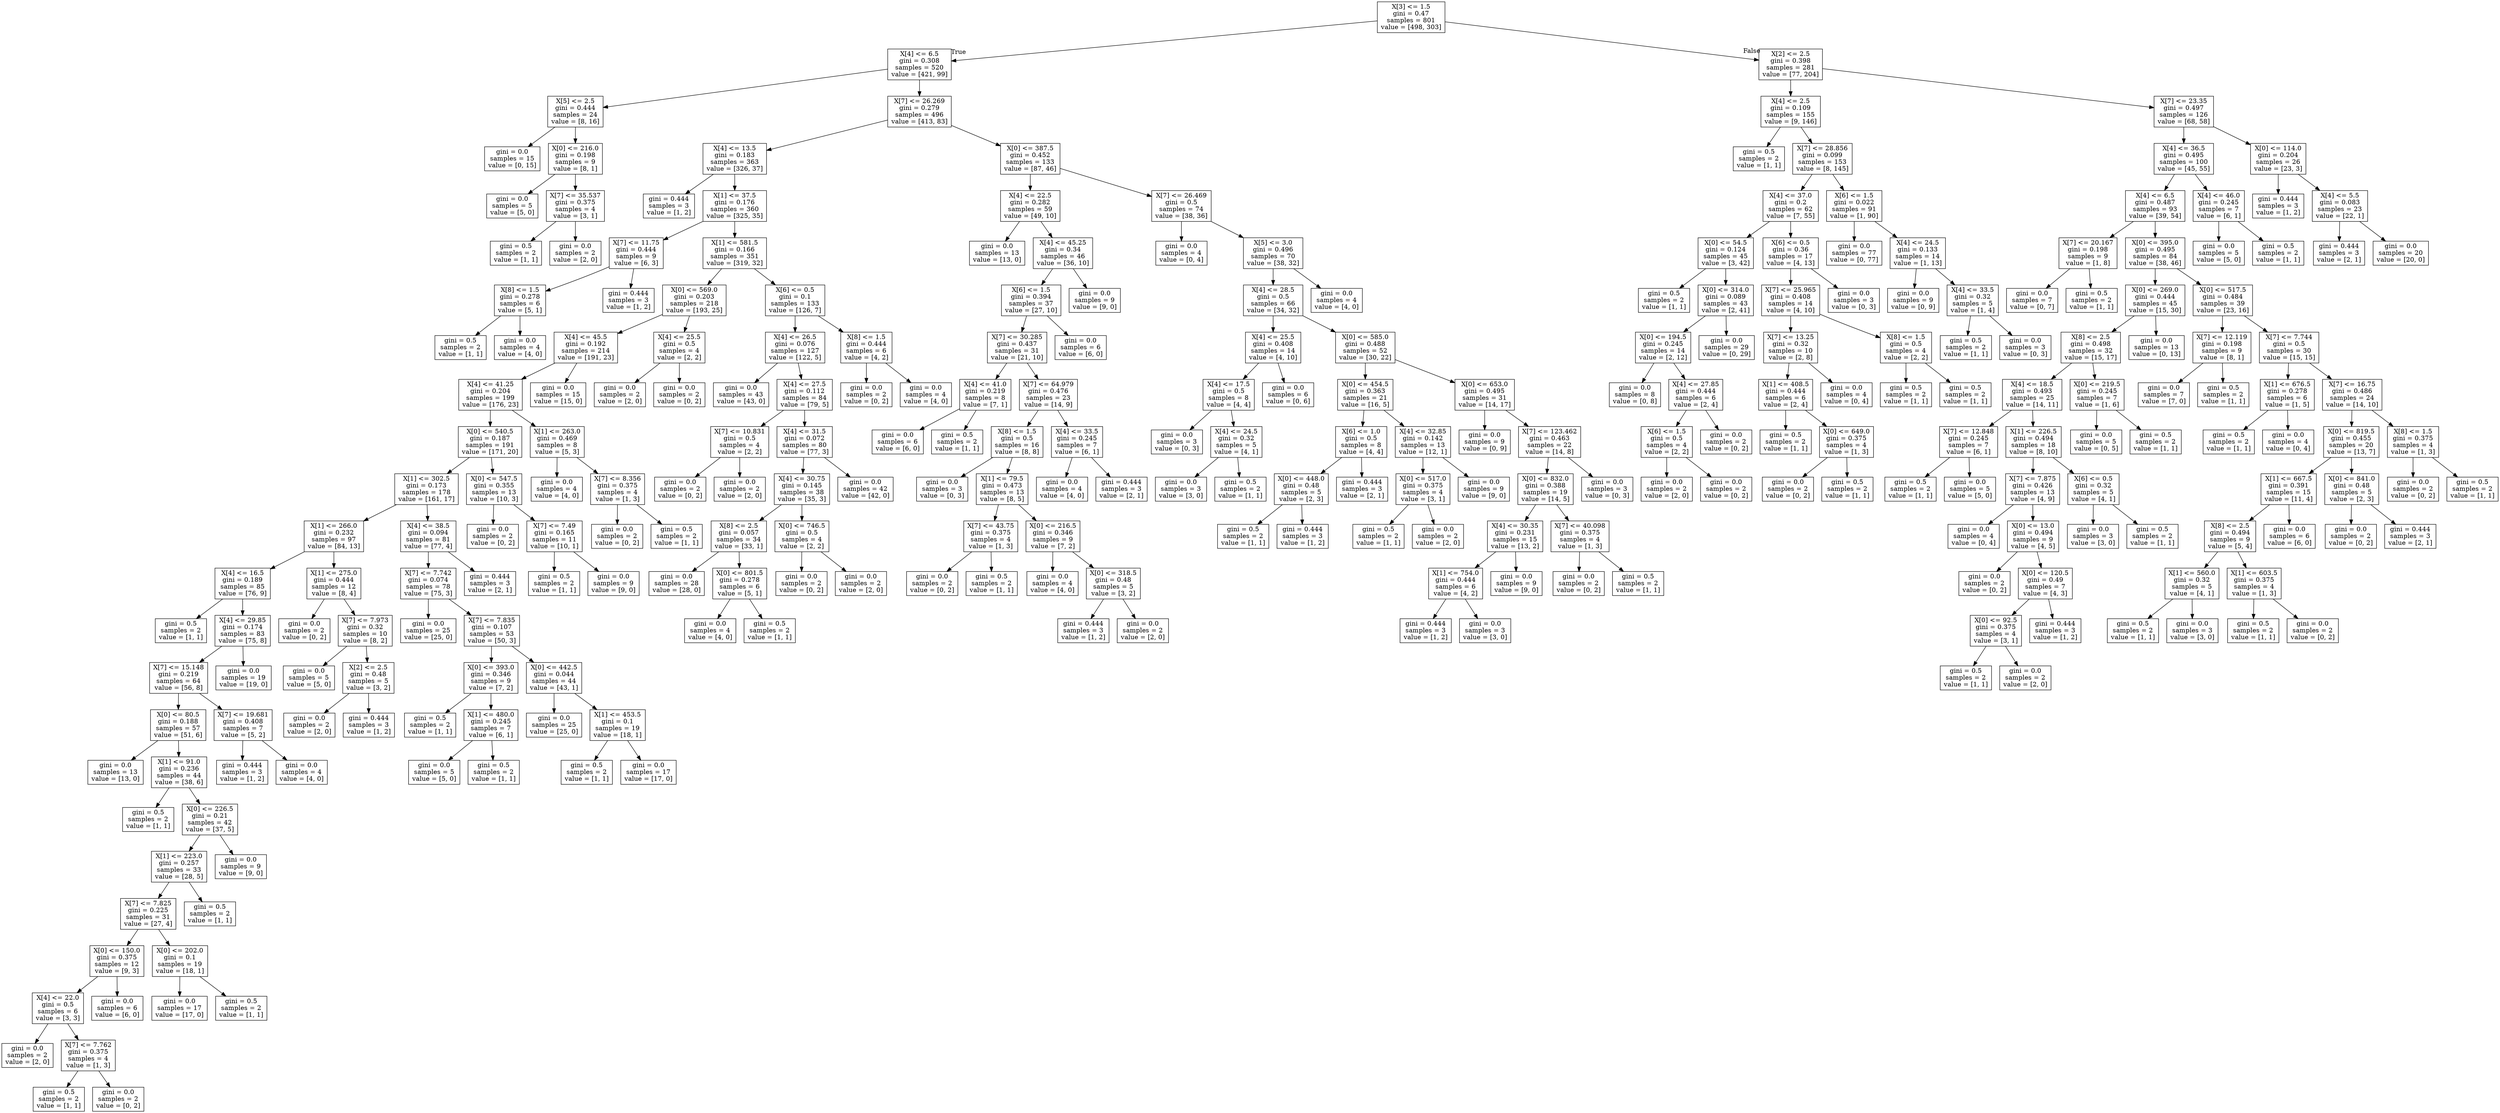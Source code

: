 digraph Tree {
node [shape=box] ;
0 [label="X[3] <= 1.5\ngini = 0.47\nsamples = 801\nvalue = [498, 303]"] ;
1 [label="X[4] <= 6.5\ngini = 0.308\nsamples = 520\nvalue = [421, 99]"] ;
0 -> 1 [labeldistance=2.5, labelangle=45, headlabel="True"] ;
2 [label="X[5] <= 2.5\ngini = 0.444\nsamples = 24\nvalue = [8, 16]"] ;
1 -> 2 ;
3 [label="gini = 0.0\nsamples = 15\nvalue = [0, 15]"] ;
2 -> 3 ;
4 [label="X[0] <= 216.0\ngini = 0.198\nsamples = 9\nvalue = [8, 1]"] ;
2 -> 4 ;
5 [label="gini = 0.0\nsamples = 5\nvalue = [5, 0]"] ;
4 -> 5 ;
6 [label="X[7] <= 35.537\ngini = 0.375\nsamples = 4\nvalue = [3, 1]"] ;
4 -> 6 ;
7 [label="gini = 0.5\nsamples = 2\nvalue = [1, 1]"] ;
6 -> 7 ;
8 [label="gini = 0.0\nsamples = 2\nvalue = [2, 0]"] ;
6 -> 8 ;
9 [label="X[7] <= 26.269\ngini = 0.279\nsamples = 496\nvalue = [413, 83]"] ;
1 -> 9 ;
10 [label="X[4] <= 13.5\ngini = 0.183\nsamples = 363\nvalue = [326, 37]"] ;
9 -> 10 ;
11 [label="gini = 0.444\nsamples = 3\nvalue = [1, 2]"] ;
10 -> 11 ;
12 [label="X[1] <= 37.5\ngini = 0.176\nsamples = 360\nvalue = [325, 35]"] ;
10 -> 12 ;
13 [label="X[7] <= 11.75\ngini = 0.444\nsamples = 9\nvalue = [6, 3]"] ;
12 -> 13 ;
14 [label="X[8] <= 1.5\ngini = 0.278\nsamples = 6\nvalue = [5, 1]"] ;
13 -> 14 ;
15 [label="gini = 0.5\nsamples = 2\nvalue = [1, 1]"] ;
14 -> 15 ;
16 [label="gini = 0.0\nsamples = 4\nvalue = [4, 0]"] ;
14 -> 16 ;
17 [label="gini = 0.444\nsamples = 3\nvalue = [1, 2]"] ;
13 -> 17 ;
18 [label="X[1] <= 581.5\ngini = 0.166\nsamples = 351\nvalue = [319, 32]"] ;
12 -> 18 ;
19 [label="X[0] <= 569.0\ngini = 0.203\nsamples = 218\nvalue = [193, 25]"] ;
18 -> 19 ;
20 [label="X[4] <= 45.5\ngini = 0.192\nsamples = 214\nvalue = [191, 23]"] ;
19 -> 20 ;
21 [label="X[4] <= 41.25\ngini = 0.204\nsamples = 199\nvalue = [176, 23]"] ;
20 -> 21 ;
22 [label="X[0] <= 540.5\ngini = 0.187\nsamples = 191\nvalue = [171, 20]"] ;
21 -> 22 ;
23 [label="X[1] <= 302.5\ngini = 0.173\nsamples = 178\nvalue = [161, 17]"] ;
22 -> 23 ;
24 [label="X[1] <= 266.0\ngini = 0.232\nsamples = 97\nvalue = [84, 13]"] ;
23 -> 24 ;
25 [label="X[4] <= 16.5\ngini = 0.189\nsamples = 85\nvalue = [76, 9]"] ;
24 -> 25 ;
26 [label="gini = 0.5\nsamples = 2\nvalue = [1, 1]"] ;
25 -> 26 ;
27 [label="X[4] <= 29.85\ngini = 0.174\nsamples = 83\nvalue = [75, 8]"] ;
25 -> 27 ;
28 [label="X[7] <= 15.148\ngini = 0.219\nsamples = 64\nvalue = [56, 8]"] ;
27 -> 28 ;
29 [label="X[0] <= 80.5\ngini = 0.188\nsamples = 57\nvalue = [51, 6]"] ;
28 -> 29 ;
30 [label="gini = 0.0\nsamples = 13\nvalue = [13, 0]"] ;
29 -> 30 ;
31 [label="X[1] <= 91.0\ngini = 0.236\nsamples = 44\nvalue = [38, 6]"] ;
29 -> 31 ;
32 [label="gini = 0.5\nsamples = 2\nvalue = [1, 1]"] ;
31 -> 32 ;
33 [label="X[0] <= 226.5\ngini = 0.21\nsamples = 42\nvalue = [37, 5]"] ;
31 -> 33 ;
34 [label="X[1] <= 223.0\ngini = 0.257\nsamples = 33\nvalue = [28, 5]"] ;
33 -> 34 ;
35 [label="X[7] <= 7.825\ngini = 0.225\nsamples = 31\nvalue = [27, 4]"] ;
34 -> 35 ;
36 [label="X[0] <= 150.0\ngini = 0.375\nsamples = 12\nvalue = [9, 3]"] ;
35 -> 36 ;
37 [label="X[4] <= 22.0\ngini = 0.5\nsamples = 6\nvalue = [3, 3]"] ;
36 -> 37 ;
38 [label="gini = 0.0\nsamples = 2\nvalue = [2, 0]"] ;
37 -> 38 ;
39 [label="X[7] <= 7.762\ngini = 0.375\nsamples = 4\nvalue = [1, 3]"] ;
37 -> 39 ;
40 [label="gini = 0.5\nsamples = 2\nvalue = [1, 1]"] ;
39 -> 40 ;
41 [label="gini = 0.0\nsamples = 2\nvalue = [0, 2]"] ;
39 -> 41 ;
42 [label="gini = 0.0\nsamples = 6\nvalue = [6, 0]"] ;
36 -> 42 ;
43 [label="X[0] <= 202.0\ngini = 0.1\nsamples = 19\nvalue = [18, 1]"] ;
35 -> 43 ;
44 [label="gini = 0.0\nsamples = 17\nvalue = [17, 0]"] ;
43 -> 44 ;
45 [label="gini = 0.5\nsamples = 2\nvalue = [1, 1]"] ;
43 -> 45 ;
46 [label="gini = 0.5\nsamples = 2\nvalue = [1, 1]"] ;
34 -> 46 ;
47 [label="gini = 0.0\nsamples = 9\nvalue = [9, 0]"] ;
33 -> 47 ;
48 [label="X[7] <= 19.681\ngini = 0.408\nsamples = 7\nvalue = [5, 2]"] ;
28 -> 48 ;
49 [label="gini = 0.444\nsamples = 3\nvalue = [1, 2]"] ;
48 -> 49 ;
50 [label="gini = 0.0\nsamples = 4\nvalue = [4, 0]"] ;
48 -> 50 ;
51 [label="gini = 0.0\nsamples = 19\nvalue = [19, 0]"] ;
27 -> 51 ;
52 [label="X[1] <= 275.0\ngini = 0.444\nsamples = 12\nvalue = [8, 4]"] ;
24 -> 52 ;
53 [label="gini = 0.0\nsamples = 2\nvalue = [0, 2]"] ;
52 -> 53 ;
54 [label="X[7] <= 7.973\ngini = 0.32\nsamples = 10\nvalue = [8, 2]"] ;
52 -> 54 ;
55 [label="gini = 0.0\nsamples = 5\nvalue = [5, 0]"] ;
54 -> 55 ;
56 [label="X[2] <= 2.5\ngini = 0.48\nsamples = 5\nvalue = [3, 2]"] ;
54 -> 56 ;
57 [label="gini = 0.0\nsamples = 2\nvalue = [2, 0]"] ;
56 -> 57 ;
58 [label="gini = 0.444\nsamples = 3\nvalue = [1, 2]"] ;
56 -> 58 ;
59 [label="X[4] <= 38.5\ngini = 0.094\nsamples = 81\nvalue = [77, 4]"] ;
23 -> 59 ;
60 [label="X[7] <= 7.742\ngini = 0.074\nsamples = 78\nvalue = [75, 3]"] ;
59 -> 60 ;
61 [label="gini = 0.0\nsamples = 25\nvalue = [25, 0]"] ;
60 -> 61 ;
62 [label="X[7] <= 7.835\ngini = 0.107\nsamples = 53\nvalue = [50, 3]"] ;
60 -> 62 ;
63 [label="X[0] <= 393.0\ngini = 0.346\nsamples = 9\nvalue = [7, 2]"] ;
62 -> 63 ;
64 [label="gini = 0.5\nsamples = 2\nvalue = [1, 1]"] ;
63 -> 64 ;
65 [label="X[1] <= 480.0\ngini = 0.245\nsamples = 7\nvalue = [6, 1]"] ;
63 -> 65 ;
66 [label="gini = 0.0\nsamples = 5\nvalue = [5, 0]"] ;
65 -> 66 ;
67 [label="gini = 0.5\nsamples = 2\nvalue = [1, 1]"] ;
65 -> 67 ;
68 [label="X[0] <= 442.5\ngini = 0.044\nsamples = 44\nvalue = [43, 1]"] ;
62 -> 68 ;
69 [label="gini = 0.0\nsamples = 25\nvalue = [25, 0]"] ;
68 -> 69 ;
70 [label="X[1] <= 453.5\ngini = 0.1\nsamples = 19\nvalue = [18, 1]"] ;
68 -> 70 ;
71 [label="gini = 0.5\nsamples = 2\nvalue = [1, 1]"] ;
70 -> 71 ;
72 [label="gini = 0.0\nsamples = 17\nvalue = [17, 0]"] ;
70 -> 72 ;
73 [label="gini = 0.444\nsamples = 3\nvalue = [2, 1]"] ;
59 -> 73 ;
74 [label="X[0] <= 547.5\ngini = 0.355\nsamples = 13\nvalue = [10, 3]"] ;
22 -> 74 ;
75 [label="gini = 0.0\nsamples = 2\nvalue = [0, 2]"] ;
74 -> 75 ;
76 [label="X[7] <= 7.49\ngini = 0.165\nsamples = 11\nvalue = [10, 1]"] ;
74 -> 76 ;
77 [label="gini = 0.5\nsamples = 2\nvalue = [1, 1]"] ;
76 -> 77 ;
78 [label="gini = 0.0\nsamples = 9\nvalue = [9, 0]"] ;
76 -> 78 ;
79 [label="X[1] <= 263.0\ngini = 0.469\nsamples = 8\nvalue = [5, 3]"] ;
21 -> 79 ;
80 [label="gini = 0.0\nsamples = 4\nvalue = [4, 0]"] ;
79 -> 80 ;
81 [label="X[7] <= 8.356\ngini = 0.375\nsamples = 4\nvalue = [1, 3]"] ;
79 -> 81 ;
82 [label="gini = 0.0\nsamples = 2\nvalue = [0, 2]"] ;
81 -> 82 ;
83 [label="gini = 0.5\nsamples = 2\nvalue = [1, 1]"] ;
81 -> 83 ;
84 [label="gini = 0.0\nsamples = 15\nvalue = [15, 0]"] ;
20 -> 84 ;
85 [label="X[4] <= 25.5\ngini = 0.5\nsamples = 4\nvalue = [2, 2]"] ;
19 -> 85 ;
86 [label="gini = 0.0\nsamples = 2\nvalue = [2, 0]"] ;
85 -> 86 ;
87 [label="gini = 0.0\nsamples = 2\nvalue = [0, 2]"] ;
85 -> 87 ;
88 [label="X[6] <= 0.5\ngini = 0.1\nsamples = 133\nvalue = [126, 7]"] ;
18 -> 88 ;
89 [label="X[4] <= 26.5\ngini = 0.076\nsamples = 127\nvalue = [122, 5]"] ;
88 -> 89 ;
90 [label="gini = 0.0\nsamples = 43\nvalue = [43, 0]"] ;
89 -> 90 ;
91 [label="X[4] <= 27.5\ngini = 0.112\nsamples = 84\nvalue = [79, 5]"] ;
89 -> 91 ;
92 [label="X[7] <= 10.831\ngini = 0.5\nsamples = 4\nvalue = [2, 2]"] ;
91 -> 92 ;
93 [label="gini = 0.0\nsamples = 2\nvalue = [0, 2]"] ;
92 -> 93 ;
94 [label="gini = 0.0\nsamples = 2\nvalue = [2, 0]"] ;
92 -> 94 ;
95 [label="X[4] <= 31.5\ngini = 0.072\nsamples = 80\nvalue = [77, 3]"] ;
91 -> 95 ;
96 [label="X[4] <= 30.75\ngini = 0.145\nsamples = 38\nvalue = [35, 3]"] ;
95 -> 96 ;
97 [label="X[8] <= 2.5\ngini = 0.057\nsamples = 34\nvalue = [33, 1]"] ;
96 -> 97 ;
98 [label="gini = 0.0\nsamples = 28\nvalue = [28, 0]"] ;
97 -> 98 ;
99 [label="X[0] <= 801.5\ngini = 0.278\nsamples = 6\nvalue = [5, 1]"] ;
97 -> 99 ;
100 [label="gini = 0.0\nsamples = 4\nvalue = [4, 0]"] ;
99 -> 100 ;
101 [label="gini = 0.5\nsamples = 2\nvalue = [1, 1]"] ;
99 -> 101 ;
102 [label="X[0] <= 746.5\ngini = 0.5\nsamples = 4\nvalue = [2, 2]"] ;
96 -> 102 ;
103 [label="gini = 0.0\nsamples = 2\nvalue = [0, 2]"] ;
102 -> 103 ;
104 [label="gini = 0.0\nsamples = 2\nvalue = [2, 0]"] ;
102 -> 104 ;
105 [label="gini = 0.0\nsamples = 42\nvalue = [42, 0]"] ;
95 -> 105 ;
106 [label="X[8] <= 1.5\ngini = 0.444\nsamples = 6\nvalue = [4, 2]"] ;
88 -> 106 ;
107 [label="gini = 0.0\nsamples = 2\nvalue = [0, 2]"] ;
106 -> 107 ;
108 [label="gini = 0.0\nsamples = 4\nvalue = [4, 0]"] ;
106 -> 108 ;
109 [label="X[0] <= 387.5\ngini = 0.452\nsamples = 133\nvalue = [87, 46]"] ;
9 -> 109 ;
110 [label="X[4] <= 22.5\ngini = 0.282\nsamples = 59\nvalue = [49, 10]"] ;
109 -> 110 ;
111 [label="gini = 0.0\nsamples = 13\nvalue = [13, 0]"] ;
110 -> 111 ;
112 [label="X[4] <= 45.25\ngini = 0.34\nsamples = 46\nvalue = [36, 10]"] ;
110 -> 112 ;
113 [label="X[6] <= 1.5\ngini = 0.394\nsamples = 37\nvalue = [27, 10]"] ;
112 -> 113 ;
114 [label="X[7] <= 30.285\ngini = 0.437\nsamples = 31\nvalue = [21, 10]"] ;
113 -> 114 ;
115 [label="X[4] <= 41.0\ngini = 0.219\nsamples = 8\nvalue = [7, 1]"] ;
114 -> 115 ;
116 [label="gini = 0.0\nsamples = 6\nvalue = [6, 0]"] ;
115 -> 116 ;
117 [label="gini = 0.5\nsamples = 2\nvalue = [1, 1]"] ;
115 -> 117 ;
118 [label="X[7] <= 64.979\ngini = 0.476\nsamples = 23\nvalue = [14, 9]"] ;
114 -> 118 ;
119 [label="X[8] <= 1.5\ngini = 0.5\nsamples = 16\nvalue = [8, 8]"] ;
118 -> 119 ;
120 [label="gini = 0.0\nsamples = 3\nvalue = [0, 3]"] ;
119 -> 120 ;
121 [label="X[1] <= 79.5\ngini = 0.473\nsamples = 13\nvalue = [8, 5]"] ;
119 -> 121 ;
122 [label="X[7] <= 43.75\ngini = 0.375\nsamples = 4\nvalue = [1, 3]"] ;
121 -> 122 ;
123 [label="gini = 0.0\nsamples = 2\nvalue = [0, 2]"] ;
122 -> 123 ;
124 [label="gini = 0.5\nsamples = 2\nvalue = [1, 1]"] ;
122 -> 124 ;
125 [label="X[0] <= 216.5\ngini = 0.346\nsamples = 9\nvalue = [7, 2]"] ;
121 -> 125 ;
126 [label="gini = 0.0\nsamples = 4\nvalue = [4, 0]"] ;
125 -> 126 ;
127 [label="X[0] <= 318.5\ngini = 0.48\nsamples = 5\nvalue = [3, 2]"] ;
125 -> 127 ;
128 [label="gini = 0.444\nsamples = 3\nvalue = [1, 2]"] ;
127 -> 128 ;
129 [label="gini = 0.0\nsamples = 2\nvalue = [2, 0]"] ;
127 -> 129 ;
130 [label="X[4] <= 33.5\ngini = 0.245\nsamples = 7\nvalue = [6, 1]"] ;
118 -> 130 ;
131 [label="gini = 0.0\nsamples = 4\nvalue = [4, 0]"] ;
130 -> 131 ;
132 [label="gini = 0.444\nsamples = 3\nvalue = [2, 1]"] ;
130 -> 132 ;
133 [label="gini = 0.0\nsamples = 6\nvalue = [6, 0]"] ;
113 -> 133 ;
134 [label="gini = 0.0\nsamples = 9\nvalue = [9, 0]"] ;
112 -> 134 ;
135 [label="X[7] <= 26.469\ngini = 0.5\nsamples = 74\nvalue = [38, 36]"] ;
109 -> 135 ;
136 [label="gini = 0.0\nsamples = 4\nvalue = [0, 4]"] ;
135 -> 136 ;
137 [label="X[5] <= 3.0\ngini = 0.496\nsamples = 70\nvalue = [38, 32]"] ;
135 -> 137 ;
138 [label="X[4] <= 28.5\ngini = 0.5\nsamples = 66\nvalue = [34, 32]"] ;
137 -> 138 ;
139 [label="X[4] <= 25.5\ngini = 0.408\nsamples = 14\nvalue = [4, 10]"] ;
138 -> 139 ;
140 [label="X[4] <= 17.5\ngini = 0.5\nsamples = 8\nvalue = [4, 4]"] ;
139 -> 140 ;
141 [label="gini = 0.0\nsamples = 3\nvalue = [0, 3]"] ;
140 -> 141 ;
142 [label="X[4] <= 24.5\ngini = 0.32\nsamples = 5\nvalue = [4, 1]"] ;
140 -> 142 ;
143 [label="gini = 0.0\nsamples = 3\nvalue = [3, 0]"] ;
142 -> 143 ;
144 [label="gini = 0.5\nsamples = 2\nvalue = [1, 1]"] ;
142 -> 144 ;
145 [label="gini = 0.0\nsamples = 6\nvalue = [0, 6]"] ;
139 -> 145 ;
146 [label="X[0] <= 585.0\ngini = 0.488\nsamples = 52\nvalue = [30, 22]"] ;
138 -> 146 ;
147 [label="X[0] <= 454.5\ngini = 0.363\nsamples = 21\nvalue = [16, 5]"] ;
146 -> 147 ;
148 [label="X[6] <= 1.0\ngini = 0.5\nsamples = 8\nvalue = [4, 4]"] ;
147 -> 148 ;
149 [label="X[0] <= 448.0\ngini = 0.48\nsamples = 5\nvalue = [2, 3]"] ;
148 -> 149 ;
150 [label="gini = 0.5\nsamples = 2\nvalue = [1, 1]"] ;
149 -> 150 ;
151 [label="gini = 0.444\nsamples = 3\nvalue = [1, 2]"] ;
149 -> 151 ;
152 [label="gini = 0.444\nsamples = 3\nvalue = [2, 1]"] ;
148 -> 152 ;
153 [label="X[4] <= 32.85\ngini = 0.142\nsamples = 13\nvalue = [12, 1]"] ;
147 -> 153 ;
154 [label="X[0] <= 517.0\ngini = 0.375\nsamples = 4\nvalue = [3, 1]"] ;
153 -> 154 ;
155 [label="gini = 0.5\nsamples = 2\nvalue = [1, 1]"] ;
154 -> 155 ;
156 [label="gini = 0.0\nsamples = 2\nvalue = [2, 0]"] ;
154 -> 156 ;
157 [label="gini = 0.0\nsamples = 9\nvalue = [9, 0]"] ;
153 -> 157 ;
158 [label="X[0] <= 653.0\ngini = 0.495\nsamples = 31\nvalue = [14, 17]"] ;
146 -> 158 ;
159 [label="gini = 0.0\nsamples = 9\nvalue = [0, 9]"] ;
158 -> 159 ;
160 [label="X[7] <= 123.462\ngini = 0.463\nsamples = 22\nvalue = [14, 8]"] ;
158 -> 160 ;
161 [label="X[0] <= 832.0\ngini = 0.388\nsamples = 19\nvalue = [14, 5]"] ;
160 -> 161 ;
162 [label="X[4] <= 30.35\ngini = 0.231\nsamples = 15\nvalue = [13, 2]"] ;
161 -> 162 ;
163 [label="X[1] <= 754.0\ngini = 0.444\nsamples = 6\nvalue = [4, 2]"] ;
162 -> 163 ;
164 [label="gini = 0.444\nsamples = 3\nvalue = [1, 2]"] ;
163 -> 164 ;
165 [label="gini = 0.0\nsamples = 3\nvalue = [3, 0]"] ;
163 -> 165 ;
166 [label="gini = 0.0\nsamples = 9\nvalue = [9, 0]"] ;
162 -> 166 ;
167 [label="X[7] <= 40.098\ngini = 0.375\nsamples = 4\nvalue = [1, 3]"] ;
161 -> 167 ;
168 [label="gini = 0.0\nsamples = 2\nvalue = [0, 2]"] ;
167 -> 168 ;
169 [label="gini = 0.5\nsamples = 2\nvalue = [1, 1]"] ;
167 -> 169 ;
170 [label="gini = 0.0\nsamples = 3\nvalue = [0, 3]"] ;
160 -> 170 ;
171 [label="gini = 0.0\nsamples = 4\nvalue = [4, 0]"] ;
137 -> 171 ;
172 [label="X[2] <= 2.5\ngini = 0.398\nsamples = 281\nvalue = [77, 204]"] ;
0 -> 172 [labeldistance=2.5, labelangle=-45, headlabel="False"] ;
173 [label="X[4] <= 2.5\ngini = 0.109\nsamples = 155\nvalue = [9, 146]"] ;
172 -> 173 ;
174 [label="gini = 0.5\nsamples = 2\nvalue = [1, 1]"] ;
173 -> 174 ;
175 [label="X[7] <= 28.856\ngini = 0.099\nsamples = 153\nvalue = [8, 145]"] ;
173 -> 175 ;
176 [label="X[4] <= 37.0\ngini = 0.2\nsamples = 62\nvalue = [7, 55]"] ;
175 -> 176 ;
177 [label="X[0] <= 54.5\ngini = 0.124\nsamples = 45\nvalue = [3, 42]"] ;
176 -> 177 ;
178 [label="gini = 0.5\nsamples = 2\nvalue = [1, 1]"] ;
177 -> 178 ;
179 [label="X[0] <= 314.0\ngini = 0.089\nsamples = 43\nvalue = [2, 41]"] ;
177 -> 179 ;
180 [label="X[0] <= 194.5\ngini = 0.245\nsamples = 14\nvalue = [2, 12]"] ;
179 -> 180 ;
181 [label="gini = 0.0\nsamples = 8\nvalue = [0, 8]"] ;
180 -> 181 ;
182 [label="X[4] <= 27.85\ngini = 0.444\nsamples = 6\nvalue = [2, 4]"] ;
180 -> 182 ;
183 [label="X[6] <= 1.5\ngini = 0.5\nsamples = 4\nvalue = [2, 2]"] ;
182 -> 183 ;
184 [label="gini = 0.0\nsamples = 2\nvalue = [2, 0]"] ;
183 -> 184 ;
185 [label="gini = 0.0\nsamples = 2\nvalue = [0, 2]"] ;
183 -> 185 ;
186 [label="gini = 0.0\nsamples = 2\nvalue = [0, 2]"] ;
182 -> 186 ;
187 [label="gini = 0.0\nsamples = 29\nvalue = [0, 29]"] ;
179 -> 187 ;
188 [label="X[6] <= 0.5\ngini = 0.36\nsamples = 17\nvalue = [4, 13]"] ;
176 -> 188 ;
189 [label="X[7] <= 25.965\ngini = 0.408\nsamples = 14\nvalue = [4, 10]"] ;
188 -> 189 ;
190 [label="X[7] <= 13.25\ngini = 0.32\nsamples = 10\nvalue = [2, 8]"] ;
189 -> 190 ;
191 [label="X[1] <= 408.5\ngini = 0.444\nsamples = 6\nvalue = [2, 4]"] ;
190 -> 191 ;
192 [label="gini = 0.5\nsamples = 2\nvalue = [1, 1]"] ;
191 -> 192 ;
193 [label="X[0] <= 649.0\ngini = 0.375\nsamples = 4\nvalue = [1, 3]"] ;
191 -> 193 ;
194 [label="gini = 0.0\nsamples = 2\nvalue = [0, 2]"] ;
193 -> 194 ;
195 [label="gini = 0.5\nsamples = 2\nvalue = [1, 1]"] ;
193 -> 195 ;
196 [label="gini = 0.0\nsamples = 4\nvalue = [0, 4]"] ;
190 -> 196 ;
197 [label="X[8] <= 1.5\ngini = 0.5\nsamples = 4\nvalue = [2, 2]"] ;
189 -> 197 ;
198 [label="gini = 0.5\nsamples = 2\nvalue = [1, 1]"] ;
197 -> 198 ;
199 [label="gini = 0.5\nsamples = 2\nvalue = [1, 1]"] ;
197 -> 199 ;
200 [label="gini = 0.0\nsamples = 3\nvalue = [0, 3]"] ;
188 -> 200 ;
201 [label="X[6] <= 1.5\ngini = 0.022\nsamples = 91\nvalue = [1, 90]"] ;
175 -> 201 ;
202 [label="gini = 0.0\nsamples = 77\nvalue = [0, 77]"] ;
201 -> 202 ;
203 [label="X[4] <= 24.5\ngini = 0.133\nsamples = 14\nvalue = [1, 13]"] ;
201 -> 203 ;
204 [label="gini = 0.0\nsamples = 9\nvalue = [0, 9]"] ;
203 -> 204 ;
205 [label="X[4] <= 33.5\ngini = 0.32\nsamples = 5\nvalue = [1, 4]"] ;
203 -> 205 ;
206 [label="gini = 0.5\nsamples = 2\nvalue = [1, 1]"] ;
205 -> 206 ;
207 [label="gini = 0.0\nsamples = 3\nvalue = [0, 3]"] ;
205 -> 207 ;
208 [label="X[7] <= 23.35\ngini = 0.497\nsamples = 126\nvalue = [68, 58]"] ;
172 -> 208 ;
209 [label="X[4] <= 36.5\ngini = 0.495\nsamples = 100\nvalue = [45, 55]"] ;
208 -> 209 ;
210 [label="X[4] <= 6.5\ngini = 0.487\nsamples = 93\nvalue = [39, 54]"] ;
209 -> 210 ;
211 [label="X[7] <= 20.167\ngini = 0.198\nsamples = 9\nvalue = [1, 8]"] ;
210 -> 211 ;
212 [label="gini = 0.0\nsamples = 7\nvalue = [0, 7]"] ;
211 -> 212 ;
213 [label="gini = 0.5\nsamples = 2\nvalue = [1, 1]"] ;
211 -> 213 ;
214 [label="X[0] <= 395.0\ngini = 0.495\nsamples = 84\nvalue = [38, 46]"] ;
210 -> 214 ;
215 [label="X[0] <= 269.0\ngini = 0.444\nsamples = 45\nvalue = [15, 30]"] ;
214 -> 215 ;
216 [label="X[8] <= 2.5\ngini = 0.498\nsamples = 32\nvalue = [15, 17]"] ;
215 -> 216 ;
217 [label="X[4] <= 18.5\ngini = 0.493\nsamples = 25\nvalue = [14, 11]"] ;
216 -> 217 ;
218 [label="X[7] <= 12.848\ngini = 0.245\nsamples = 7\nvalue = [6, 1]"] ;
217 -> 218 ;
219 [label="gini = 0.5\nsamples = 2\nvalue = [1, 1]"] ;
218 -> 219 ;
220 [label="gini = 0.0\nsamples = 5\nvalue = [5, 0]"] ;
218 -> 220 ;
221 [label="X[1] <= 226.5\ngini = 0.494\nsamples = 18\nvalue = [8, 10]"] ;
217 -> 221 ;
222 [label="X[7] <= 7.875\ngini = 0.426\nsamples = 13\nvalue = [4, 9]"] ;
221 -> 222 ;
223 [label="gini = 0.0\nsamples = 4\nvalue = [0, 4]"] ;
222 -> 223 ;
224 [label="X[0] <= 13.0\ngini = 0.494\nsamples = 9\nvalue = [4, 5]"] ;
222 -> 224 ;
225 [label="gini = 0.0\nsamples = 2\nvalue = [0, 2]"] ;
224 -> 225 ;
226 [label="X[0] <= 120.5\ngini = 0.49\nsamples = 7\nvalue = [4, 3]"] ;
224 -> 226 ;
227 [label="X[0] <= 92.5\ngini = 0.375\nsamples = 4\nvalue = [3, 1]"] ;
226 -> 227 ;
228 [label="gini = 0.5\nsamples = 2\nvalue = [1, 1]"] ;
227 -> 228 ;
229 [label="gini = 0.0\nsamples = 2\nvalue = [2, 0]"] ;
227 -> 229 ;
230 [label="gini = 0.444\nsamples = 3\nvalue = [1, 2]"] ;
226 -> 230 ;
231 [label="X[6] <= 0.5\ngini = 0.32\nsamples = 5\nvalue = [4, 1]"] ;
221 -> 231 ;
232 [label="gini = 0.0\nsamples = 3\nvalue = [3, 0]"] ;
231 -> 232 ;
233 [label="gini = 0.5\nsamples = 2\nvalue = [1, 1]"] ;
231 -> 233 ;
234 [label="X[0] <= 219.5\ngini = 0.245\nsamples = 7\nvalue = [1, 6]"] ;
216 -> 234 ;
235 [label="gini = 0.0\nsamples = 5\nvalue = [0, 5]"] ;
234 -> 235 ;
236 [label="gini = 0.5\nsamples = 2\nvalue = [1, 1]"] ;
234 -> 236 ;
237 [label="gini = 0.0\nsamples = 13\nvalue = [0, 13]"] ;
215 -> 237 ;
238 [label="X[0] <= 517.5\ngini = 0.484\nsamples = 39\nvalue = [23, 16]"] ;
214 -> 238 ;
239 [label="X[7] <= 12.119\ngini = 0.198\nsamples = 9\nvalue = [8, 1]"] ;
238 -> 239 ;
240 [label="gini = 0.0\nsamples = 7\nvalue = [7, 0]"] ;
239 -> 240 ;
241 [label="gini = 0.5\nsamples = 2\nvalue = [1, 1]"] ;
239 -> 241 ;
242 [label="X[7] <= 7.744\ngini = 0.5\nsamples = 30\nvalue = [15, 15]"] ;
238 -> 242 ;
243 [label="X[1] <= 676.5\ngini = 0.278\nsamples = 6\nvalue = [1, 5]"] ;
242 -> 243 ;
244 [label="gini = 0.5\nsamples = 2\nvalue = [1, 1]"] ;
243 -> 244 ;
245 [label="gini = 0.0\nsamples = 4\nvalue = [0, 4]"] ;
243 -> 245 ;
246 [label="X[7] <= 16.75\ngini = 0.486\nsamples = 24\nvalue = [14, 10]"] ;
242 -> 246 ;
247 [label="X[0] <= 819.5\ngini = 0.455\nsamples = 20\nvalue = [13, 7]"] ;
246 -> 247 ;
248 [label="X[1] <= 667.5\ngini = 0.391\nsamples = 15\nvalue = [11, 4]"] ;
247 -> 248 ;
249 [label="X[8] <= 2.5\ngini = 0.494\nsamples = 9\nvalue = [5, 4]"] ;
248 -> 249 ;
250 [label="X[1] <= 560.0\ngini = 0.32\nsamples = 5\nvalue = [4, 1]"] ;
249 -> 250 ;
251 [label="gini = 0.5\nsamples = 2\nvalue = [1, 1]"] ;
250 -> 251 ;
252 [label="gini = 0.0\nsamples = 3\nvalue = [3, 0]"] ;
250 -> 252 ;
253 [label="X[1] <= 603.5\ngini = 0.375\nsamples = 4\nvalue = [1, 3]"] ;
249 -> 253 ;
254 [label="gini = 0.5\nsamples = 2\nvalue = [1, 1]"] ;
253 -> 254 ;
255 [label="gini = 0.0\nsamples = 2\nvalue = [0, 2]"] ;
253 -> 255 ;
256 [label="gini = 0.0\nsamples = 6\nvalue = [6, 0]"] ;
248 -> 256 ;
257 [label="X[0] <= 841.0\ngini = 0.48\nsamples = 5\nvalue = [2, 3]"] ;
247 -> 257 ;
258 [label="gini = 0.0\nsamples = 2\nvalue = [0, 2]"] ;
257 -> 258 ;
259 [label="gini = 0.444\nsamples = 3\nvalue = [2, 1]"] ;
257 -> 259 ;
260 [label="X[8] <= 1.5\ngini = 0.375\nsamples = 4\nvalue = [1, 3]"] ;
246 -> 260 ;
261 [label="gini = 0.0\nsamples = 2\nvalue = [0, 2]"] ;
260 -> 261 ;
262 [label="gini = 0.5\nsamples = 2\nvalue = [1, 1]"] ;
260 -> 262 ;
263 [label="X[4] <= 46.0\ngini = 0.245\nsamples = 7\nvalue = [6, 1]"] ;
209 -> 263 ;
264 [label="gini = 0.0\nsamples = 5\nvalue = [5, 0]"] ;
263 -> 264 ;
265 [label="gini = 0.5\nsamples = 2\nvalue = [1, 1]"] ;
263 -> 265 ;
266 [label="X[0] <= 114.0\ngini = 0.204\nsamples = 26\nvalue = [23, 3]"] ;
208 -> 266 ;
267 [label="gini = 0.444\nsamples = 3\nvalue = [1, 2]"] ;
266 -> 267 ;
268 [label="X[4] <= 5.5\ngini = 0.083\nsamples = 23\nvalue = [22, 1]"] ;
266 -> 268 ;
269 [label="gini = 0.444\nsamples = 3\nvalue = [2, 1]"] ;
268 -> 269 ;
270 [label="gini = 0.0\nsamples = 20\nvalue = [20, 0]"] ;
268 -> 270 ;
}